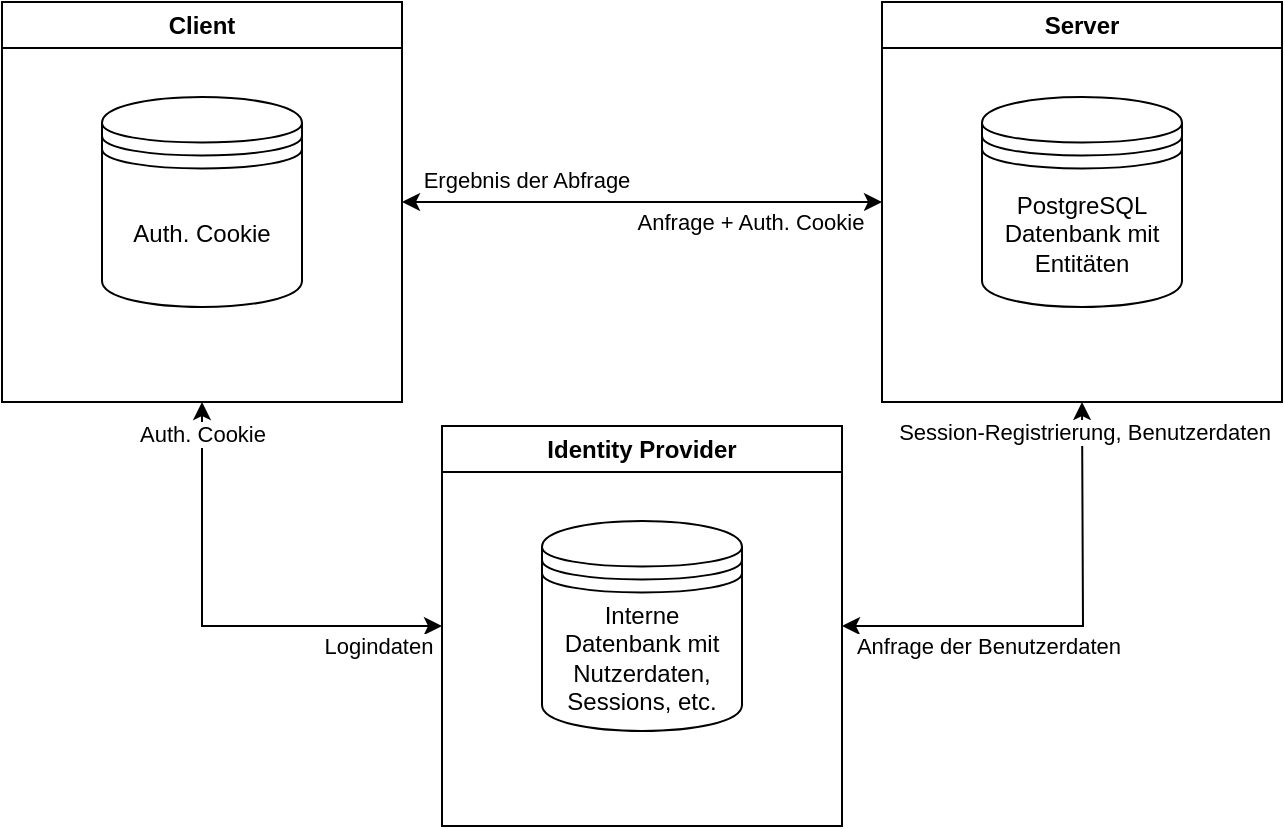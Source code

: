<mxfile version="21.2.3" type="device">
  <diagram name="Seite-1" id="AGwHMloo7_ztXoY5SCVQ">
    <mxGraphModel dx="988" dy="530" grid="1" gridSize="10" guides="1" tooltips="1" connect="1" arrows="1" fold="1" page="1" pageScale="1" pageWidth="827" pageHeight="1169" math="0" shadow="0">
      <root>
        <mxCell id="0" />
        <mxCell id="1" parent="0" />
        <mxCell id="naeAhuZ_SOnjCjsH0O3v-9" style="edgeStyle=orthogonalEdgeStyle;rounded=0;orthogonalLoop=1;jettySize=auto;html=1;entryX=0;entryY=0.5;entryDx=0;entryDy=0;startArrow=classic;startFill=1;" edge="1" parent="1" source="naeAhuZ_SOnjCjsH0O3v-1" target="naeAhuZ_SOnjCjsH0O3v-3">
          <mxGeometry relative="1" as="geometry" />
        </mxCell>
        <mxCell id="naeAhuZ_SOnjCjsH0O3v-10" value="Anfrage + Auth. Cookie" style="edgeLabel;html=1;align=center;verticalAlign=middle;resizable=0;points=[];" vertex="1" connectable="0" parent="naeAhuZ_SOnjCjsH0O3v-9">
          <mxGeometry x="-0.848" y="2" relative="1" as="geometry">
            <mxPoint x="156" y="12" as="offset" />
          </mxGeometry>
        </mxCell>
        <mxCell id="naeAhuZ_SOnjCjsH0O3v-1" value="Client" style="swimlane;whiteSpace=wrap;html=1;" vertex="1" parent="1">
          <mxGeometry x="30" y="20" width="200" height="200" as="geometry" />
        </mxCell>
        <mxCell id="naeAhuZ_SOnjCjsH0O3v-2" value="Auth. Cookie" style="shape=datastore;whiteSpace=wrap;html=1;" vertex="1" parent="naeAhuZ_SOnjCjsH0O3v-1">
          <mxGeometry x="50" y="47.5" width="100" height="105" as="geometry" />
        </mxCell>
        <mxCell id="naeAhuZ_SOnjCjsH0O3v-3" value="Server" style="swimlane;whiteSpace=wrap;html=1;" vertex="1" parent="1">
          <mxGeometry x="470" y="20" width="200" height="200" as="geometry" />
        </mxCell>
        <mxCell id="naeAhuZ_SOnjCjsH0O3v-4" value="PostgreSQL Datenbank mit Entitäten" style="shape=datastore;whiteSpace=wrap;html=1;" vertex="1" parent="naeAhuZ_SOnjCjsH0O3v-3">
          <mxGeometry x="50" y="47.5" width="100" height="105" as="geometry" />
        </mxCell>
        <mxCell id="naeAhuZ_SOnjCjsH0O3v-7" style="edgeStyle=orthogonalEdgeStyle;rounded=0;orthogonalLoop=1;jettySize=auto;html=1;entryX=0.5;entryY=1;entryDx=0;entryDy=0;startArrow=classic;startFill=1;" edge="1" parent="1" source="naeAhuZ_SOnjCjsH0O3v-5" target="naeAhuZ_SOnjCjsH0O3v-1">
          <mxGeometry relative="1" as="geometry" />
        </mxCell>
        <mxCell id="naeAhuZ_SOnjCjsH0O3v-13" value="Auth. Cookie" style="edgeLabel;html=1;align=center;verticalAlign=middle;resizable=0;points=[];" vertex="1" connectable="0" parent="naeAhuZ_SOnjCjsH0O3v-7">
          <mxGeometry x="0.864" relative="1" as="geometry">
            <mxPoint as="offset" />
          </mxGeometry>
        </mxCell>
        <mxCell id="naeAhuZ_SOnjCjsH0O3v-16" value="Logindaten" style="edgeLabel;html=1;align=center;verticalAlign=middle;resizable=0;points=[];" vertex="1" connectable="0" parent="naeAhuZ_SOnjCjsH0O3v-7">
          <mxGeometry x="-0.57" y="-2" relative="1" as="geometry">
            <mxPoint x="18" y="12" as="offset" />
          </mxGeometry>
        </mxCell>
        <mxCell id="naeAhuZ_SOnjCjsH0O3v-8" style="edgeStyle=orthogonalEdgeStyle;rounded=0;orthogonalLoop=1;jettySize=auto;html=1;startArrow=classic;startFill=1;" edge="1" parent="1" source="naeAhuZ_SOnjCjsH0O3v-5">
          <mxGeometry relative="1" as="geometry">
            <mxPoint x="570" y="220" as="targetPoint" />
          </mxGeometry>
        </mxCell>
        <mxCell id="naeAhuZ_SOnjCjsH0O3v-14" value="Session-Registrierung, Benutzerdaten" style="edgeLabel;html=1;align=center;verticalAlign=middle;resizable=0;points=[];" vertex="1" connectable="0" parent="naeAhuZ_SOnjCjsH0O3v-8">
          <mxGeometry x="0.87" y="-1" relative="1" as="geometry">
            <mxPoint as="offset" />
          </mxGeometry>
        </mxCell>
        <mxCell id="naeAhuZ_SOnjCjsH0O3v-17" value="Anfrage der Benutzerdaten" style="edgeLabel;html=1;align=center;verticalAlign=middle;resizable=0;points=[];" vertex="1" connectable="0" parent="naeAhuZ_SOnjCjsH0O3v-8">
          <mxGeometry x="-0.704" y="2" relative="1" as="geometry">
            <mxPoint x="38" y="12" as="offset" />
          </mxGeometry>
        </mxCell>
        <mxCell id="naeAhuZ_SOnjCjsH0O3v-5" value="Identity Provider" style="swimlane;whiteSpace=wrap;html=1;" vertex="1" parent="1">
          <mxGeometry x="250" y="232" width="200" height="200" as="geometry" />
        </mxCell>
        <mxCell id="naeAhuZ_SOnjCjsH0O3v-6" value="Interne Datenbank mit Nutzerdaten, Sessions, etc." style="shape=datastore;whiteSpace=wrap;html=1;" vertex="1" parent="naeAhuZ_SOnjCjsH0O3v-5">
          <mxGeometry x="50" y="47.5" width="100" height="105" as="geometry" />
        </mxCell>
        <mxCell id="naeAhuZ_SOnjCjsH0O3v-11" value="Ergebnis der Abfrage" style="edgeLabel;html=1;align=center;verticalAlign=middle;resizable=0;points=[];" vertex="1" connectable="0" parent="1">
          <mxGeometry x="291.995" y="109" as="geometry" />
        </mxCell>
      </root>
    </mxGraphModel>
  </diagram>
</mxfile>
